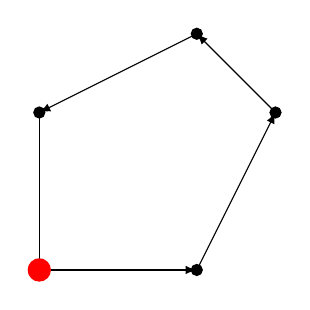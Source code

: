 \draw [black, -latex] (0, 0) -- (2, 0);
\filldraw [black] (0, 0) circle (2pt);
\draw [black, -latex] (2, 0) --(3, 2);
\filldraw [black] (2, 0) circle (2pt);
\draw [black, -latex] (3, 2) --(2, 3);
\filldraw [black] (3, 2) circle (2pt);
\draw [black, -latex] (2, 3) --(0, 2);
\filldraw [black] (2, 3) circle (2pt);
\draw [black, -latex] (0, 2) --(0, 0);
\filldraw (0, 2) [black] circle (2pt);
\filldraw [red] (0, 0) circle (4pt);